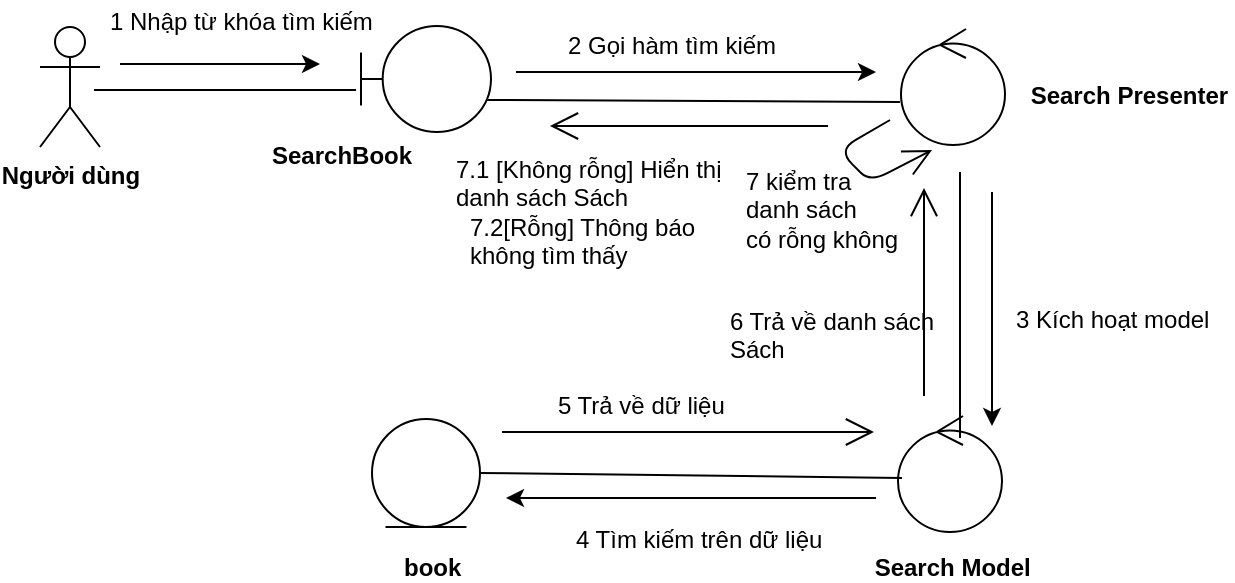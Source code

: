 <mxfile version="10.7.5" type="device"><diagram id="Uaft9hRjcKjtWE_uQBf3" name="Page-1"><mxGraphModel dx="1064" dy="496" grid="0" gridSize="10" guides="1" tooltips="1" connect="1" arrows="1" fold="1" page="0" pageScale="1" pageWidth="850" pageHeight="1100" math="0" shadow="0"><root><mxCell id="0"/><mxCell id="1" parent="0"/><mxCell id="V08oq2XYnEW5oXWam4pt-1" value="Người dùng" style="shape=umlActor;verticalLabelPosition=bottom;labelBackgroundColor=#ffffff;verticalAlign=top;html=1;outlineConnect=0;fontStyle=1" parent="1" vertex="1"><mxGeometry x="35" y="46.5" width="30" height="60" as="geometry"/></mxCell><mxCell id="V08oq2XYnEW5oXWam4pt-2" value="" style="ellipse;shape=umlControl;whiteSpace=wrap;html=1;strokeColor=#000000;" parent="1" vertex="1"><mxGeometry x="465.5" y="47.5" width="52" height="58" as="geometry"/></mxCell><mxCell id="V08oq2XYnEW5oXWam4pt-3" value="&amp;nbsp;Search Presenter" style="text;html=1;resizable=0;points=[];autosize=1;align=left;verticalAlign=top;spacingTop=-4;fontStyle=1" parent="1" vertex="1"><mxGeometry x="524.5" y="70.5" width="107" height="14" as="geometry"/></mxCell><mxCell id="V08oq2XYnEW5oXWam4pt-4" value="" style="shape=umlBoundary;whiteSpace=wrap;html=1;strokeColor=#000000;" parent="1" vertex="1"><mxGeometry x="195.5" y="46" width="65" height="53" as="geometry"/></mxCell><mxCell id="V08oq2XYnEW5oXWam4pt-5" value="SearchBook&amp;nbsp;" style="text;html=1;resizable=0;points=[];autosize=1;align=left;verticalAlign=top;spacingTop=-4;fontStyle=1" parent="1" vertex="1"><mxGeometry x="149" y="101" width="79" height="14" as="geometry"/></mxCell><mxCell id="V08oq2XYnEW5oXWam4pt-6" value="" style="ellipse;shape=umlEntity;whiteSpace=wrap;html=1;strokeColor=#000000;" parent="1" vertex="1"><mxGeometry x="201" y="242.5" width="54" height="54" as="geometry"/></mxCell><mxCell id="V08oq2XYnEW5oXWam4pt-7" value="&amp;nbsp;Search Model" style="text;html=1;resizable=0;points=[];autosize=1;align=left;verticalAlign=top;spacingTop=-4;fontStyle=1" parent="1" vertex="1"><mxGeometry x="446.5" y="306.5" width="87" height="14" as="geometry"/></mxCell><mxCell id="V08oq2XYnEW5oXWam4pt-9" value="" style="ellipse;shape=umlControl;whiteSpace=wrap;html=1;strokeColor=#000000;" parent="1" vertex="1"><mxGeometry x="464" y="241" width="52" height="58" as="geometry"/></mxCell><mxCell id="V08oq2XYnEW5oXWam4pt-10" value="book" style="text;html=1;resizable=0;points=[];autosize=1;align=left;verticalAlign=top;spacingTop=-4;fontStyle=1" parent="1" vertex="1"><mxGeometry x="215" y="306.5" width="36" height="14" as="geometry"/></mxCell><mxCell id="RL-QeGGFBxFsy847Nc4x-1" value="" style="endArrow=none;html=1;entryX=-0.038;entryY=0.604;entryDx=0;entryDy=0;entryPerimeter=0;" parent="1" target="V08oq2XYnEW5oXWam4pt-4" edge="1"><mxGeometry width="50" height="50" relative="1" as="geometry"><mxPoint x="62" y="78" as="sourcePoint"/><mxPoint x="148" y="12" as="targetPoint"/></mxGeometry></mxCell><mxCell id="RL-QeGGFBxFsy847Nc4x-2" value="" style="endArrow=none;html=1;exitX=0.962;exitY=0.698;exitDx=0;exitDy=0;exitPerimeter=0;entryX=-0.01;entryY=0.629;entryDx=0;entryDy=0;entryPerimeter=0;" parent="1" source="V08oq2XYnEW5oXWam4pt-4" target="V08oq2XYnEW5oXWam4pt-2" edge="1"><mxGeometry width="50" height="50" relative="1" as="geometry"><mxPoint x="342" y="110" as="sourcePoint"/><mxPoint x="392" y="60" as="targetPoint"/></mxGeometry></mxCell><mxCell id="RL-QeGGFBxFsy847Nc4x-3" value="" style="endArrow=none;html=1;exitX=0.596;exitY=0.19;exitDx=0;exitDy=0;exitPerimeter=0;" parent="1" source="V08oq2XYnEW5oXWam4pt-9" edge="1"><mxGeometry width="50" height="50" relative="1" as="geometry"><mxPoint x="446" y="212" as="sourcePoint"/><mxPoint x="495" y="119" as="targetPoint"/></mxGeometry></mxCell><mxCell id="RL-QeGGFBxFsy847Nc4x-4" value="" style="endArrow=none;html=1;entryX=0.038;entryY=0.534;entryDx=0;entryDy=0;entryPerimeter=0;exitX=1;exitY=0.5;exitDx=0;exitDy=0;" parent="1" source="V08oq2XYnEW5oXWam4pt-6" target="V08oq2XYnEW5oXWam4pt-9" edge="1"><mxGeometry width="50" height="50" relative="1" as="geometry"><mxPoint x="308" y="270" as="sourcePoint"/><mxPoint x="358" y="220" as="targetPoint"/></mxGeometry></mxCell><mxCell id="RL-QeGGFBxFsy847Nc4x-5" value="1 Nhập từ khóa tìm kiếm" style="text;html=1;resizable=0;points=[];autosize=1;align=left;verticalAlign=top;spacingTop=-4;" parent="1" vertex="1"><mxGeometry x="68" y="33.5" width="141" height="14" as="geometry"/></mxCell><mxCell id="RL-QeGGFBxFsy847Nc4x-6" value="" style="endArrow=classic;html=1;" parent="1" edge="1"><mxGeometry width="50" height="50" relative="1" as="geometry"><mxPoint x="75" y="65" as="sourcePoint"/><mxPoint x="175" y="65" as="targetPoint"/></mxGeometry></mxCell><mxCell id="RL-QeGGFBxFsy847Nc4x-7" value="" style="endArrow=classic;html=1;" parent="1" edge="1"><mxGeometry width="50" height="50" relative="1" as="geometry"><mxPoint x="273" y="69" as="sourcePoint"/><mxPoint x="453" y="69" as="targetPoint"/></mxGeometry></mxCell><mxCell id="RL-QeGGFBxFsy847Nc4x-8" value="" style="endArrow=classic;html=1;" parent="1" edge="1"><mxGeometry width="50" height="50" relative="1" as="geometry"><mxPoint x="511" y="129" as="sourcePoint"/><mxPoint x="511" y="246" as="targetPoint"/></mxGeometry></mxCell><mxCell id="RL-QeGGFBxFsy847Nc4x-9" value="" style="endArrow=classic;html=1;" parent="1" edge="1"><mxGeometry width="50" height="50" relative="1" as="geometry"><mxPoint x="453" y="282" as="sourcePoint"/><mxPoint x="268" y="282" as="targetPoint"/></mxGeometry></mxCell><mxCell id="RL-QeGGFBxFsy847Nc4x-10" value="" style="endArrow=open;endFill=1;endSize=12;html=1;" parent="1" edge="1"><mxGeometry width="160" relative="1" as="geometry"><mxPoint x="266" y="249" as="sourcePoint"/><mxPoint x="452" y="249" as="targetPoint"/></mxGeometry></mxCell><mxCell id="RL-QeGGFBxFsy847Nc4x-11" value="" style="endArrow=open;endFill=1;endSize=12;html=1;" parent="1" edge="1"><mxGeometry width="160" relative="1" as="geometry"><mxPoint x="477" y="231" as="sourcePoint"/><mxPoint x="477" y="127" as="targetPoint"/></mxGeometry></mxCell><mxCell id="RL-QeGGFBxFsy847Nc4x-12" value="" style="endArrow=open;endFill=1;endSize=12;html=1;" parent="1" edge="1"><mxGeometry width="160" relative="1" as="geometry"><mxPoint x="460" y="93" as="sourcePoint"/><mxPoint x="481" y="108" as="targetPoint"/><Array as="points"><mxPoint x="434" y="108"/><mxPoint x="450" y="124"/></Array></mxGeometry></mxCell><mxCell id="RL-QeGGFBxFsy847Nc4x-13" value="" style="endArrow=open;endFill=1;endSize=12;html=1;" parent="1" edge="1"><mxGeometry width="160" relative="1" as="geometry"><mxPoint x="429" y="96" as="sourcePoint"/><mxPoint x="290" y="96" as="targetPoint"/></mxGeometry></mxCell><mxCell id="RL-QeGGFBxFsy847Nc4x-14" value="2 Gọi hàm tìm kiếm" style="text;html=1;resizable=0;points=[];autosize=1;align=left;verticalAlign=top;spacingTop=-4;" parent="1" vertex="1"><mxGeometry x="297" y="46" width="114" height="14" as="geometry"/></mxCell><mxCell id="RL-QeGGFBxFsy847Nc4x-15" value="3 Kích hoạt model" style="text;html=1;resizable=0;points=[];autosize=1;align=left;verticalAlign=top;spacingTop=-4;" parent="1" vertex="1"><mxGeometry x="521" y="183" width="107" height="14" as="geometry"/></mxCell><mxCell id="RL-QeGGFBxFsy847Nc4x-16" value="4 Tìm kiếm trên dữ liệu" style="text;html=1;resizable=0;points=[];autosize=1;align=left;verticalAlign=top;spacingTop=-4;" parent="1" vertex="1"><mxGeometry x="300.5" y="292.5" width="133" height="14" as="geometry"/></mxCell><mxCell id="RL-QeGGFBxFsy847Nc4x-17" value="5 Trả về dữ liệu" style="text;html=1;resizable=0;points=[];autosize=1;align=left;verticalAlign=top;spacingTop=-4;" parent="1" vertex="1"><mxGeometry x="292" y="226" width="94" height="14" as="geometry"/></mxCell><mxCell id="RL-QeGGFBxFsy847Nc4x-18" value="6 Trả về danh sách&lt;br&gt;Sách&lt;br&gt;" style="text;html=1;resizable=0;points=[];autosize=1;align=left;verticalAlign=top;spacingTop=-4;" parent="1" vertex="1"><mxGeometry x="377.5" y="184" width="112" height="28" as="geometry"/></mxCell><mxCell id="RL-QeGGFBxFsy847Nc4x-19" value="7 kiểm tra &lt;br&gt;danh sách&lt;br&gt;có rỗng không&lt;br&gt;" style="text;html=1;resizable=0;points=[];autosize=1;align=left;verticalAlign=top;spacingTop=-4;" parent="1" vertex="1"><mxGeometry x="386" y="113.5" width="86" height="42" as="geometry"/></mxCell><mxCell id="RL-QeGGFBxFsy847Nc4x-20" value="7.1 [Không rỗng] Hiển thị&amp;nbsp;&lt;br&gt;danh sách Sách&lt;br&gt;" style="text;html=1;resizable=0;points=[];autosize=1;align=left;verticalAlign=top;spacingTop=-4;" parent="1" vertex="1"><mxGeometry x="240.5" y="108" width="146" height="28" as="geometry"/></mxCell><mxCell id="RL-QeGGFBxFsy847Nc4x-21" value="7.2[Rỗng] Thông báo&amp;nbsp;&lt;br&gt;không tìm thấy&lt;br&gt;" style="text;html=1;resizable=0;points=[];autosize=1;align=left;verticalAlign=top;spacingTop=-4;" parent="1" vertex="1"><mxGeometry x="247.5" y="137" width="126" height="28" as="geometry"/></mxCell></root></mxGraphModel></diagram></mxfile>